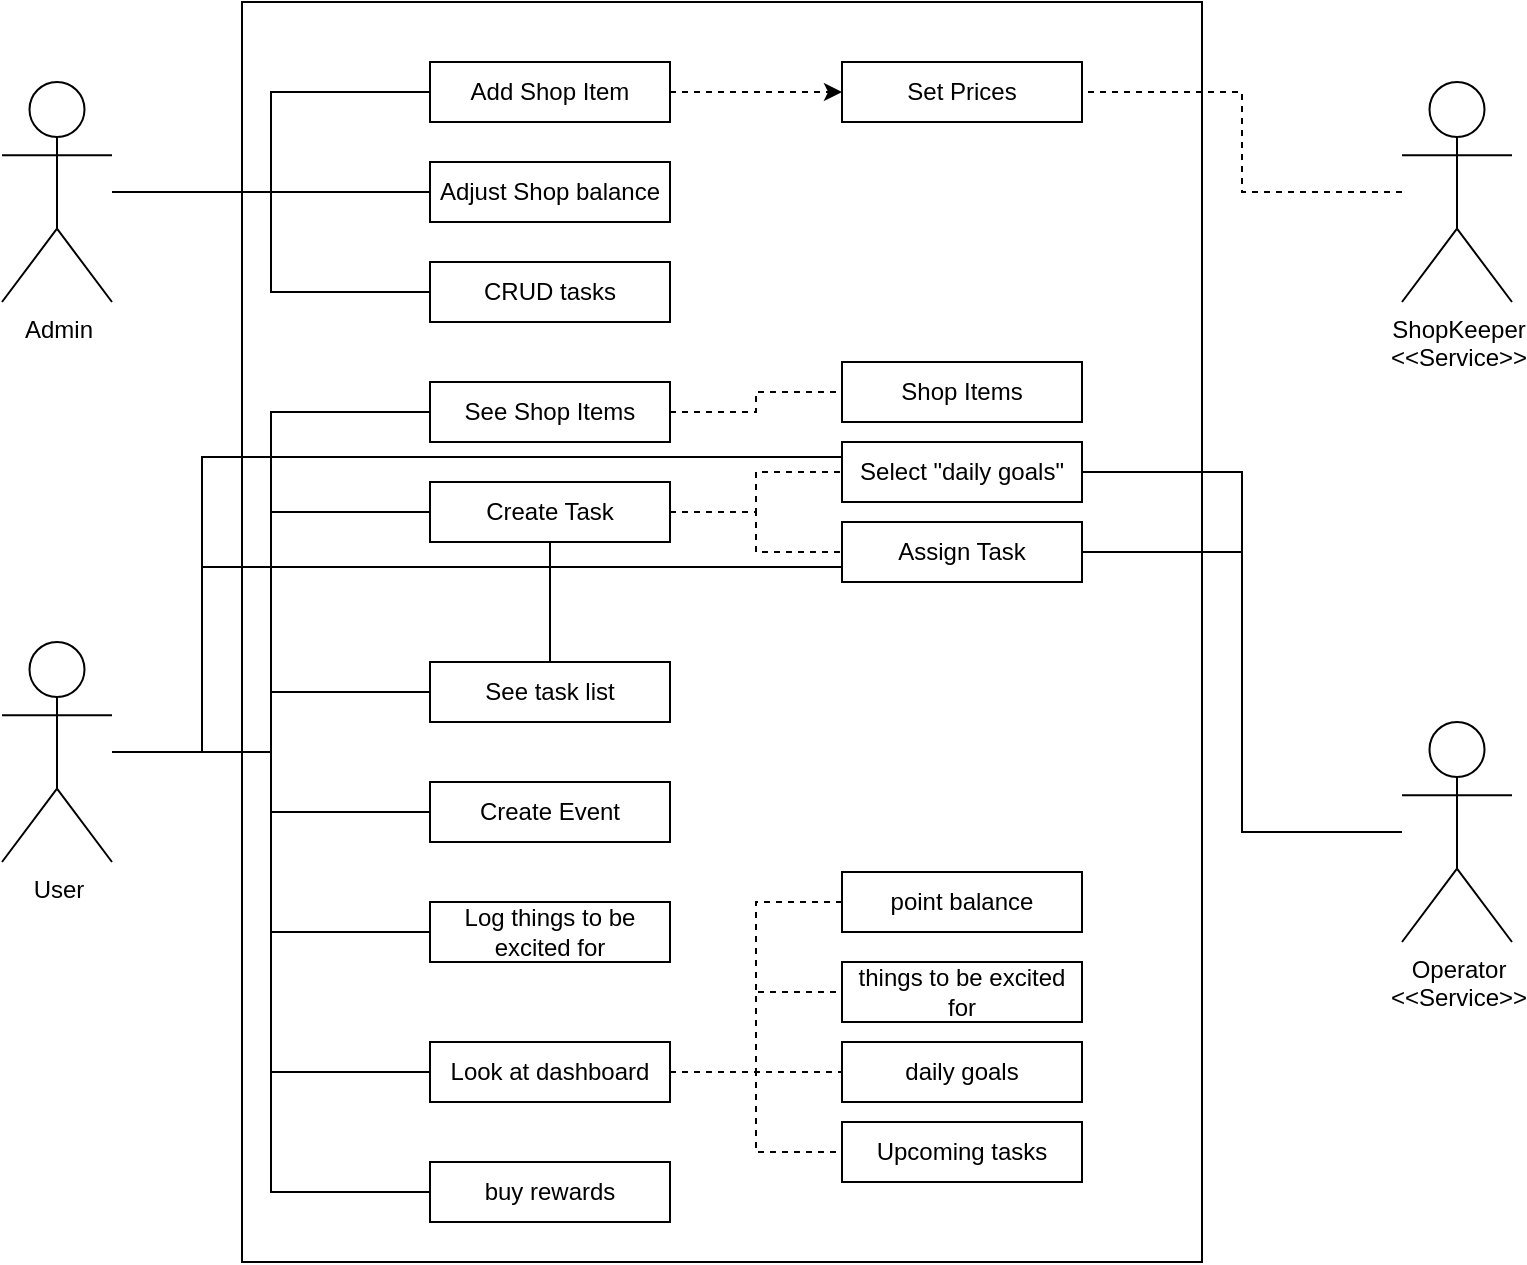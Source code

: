 <mxfile version="18.1.2" type="device"><diagram id="nz8pso_CiNmxvXubOcR3" name="Page-1"><mxGraphModel dx="1550" dy="835" grid="1" gridSize="10" guides="1" tooltips="1" connect="1" arrows="1" fold="1" page="1" pageScale="1" pageWidth="827" pageHeight="1169" math="0" shadow="0"><root><mxCell id="0"/><mxCell id="1" parent="0"/><mxCell id="qQ2TI_RQ-QG2SBXG6qiQ-7" value="" style="rounded=0;whiteSpace=wrap;html=1;" parent="1" vertex="1"><mxGeometry x="160" y="40" width="480" height="630" as="geometry"/></mxCell><mxCell id="qQ2TI_RQ-QG2SBXG6qiQ-24" style="edgeStyle=orthogonalEdgeStyle;rounded=0;orthogonalLoop=1;jettySize=auto;html=1;entryX=0;entryY=0.5;entryDx=0;entryDy=0;endArrow=none;endFill=0;" parent="1" source="qQ2TI_RQ-QG2SBXG6qiQ-1" target="qQ2TI_RQ-QG2SBXG6qiQ-8" edge="1"><mxGeometry relative="1" as="geometry"/></mxCell><mxCell id="qQ2TI_RQ-QG2SBXG6qiQ-25" style="edgeStyle=orthogonalEdgeStyle;rounded=0;orthogonalLoop=1;jettySize=auto;html=1;entryX=0;entryY=0.5;entryDx=0;entryDy=0;endArrow=none;endFill=0;" parent="1" source="qQ2TI_RQ-QG2SBXG6qiQ-1" target="qQ2TI_RQ-QG2SBXG6qiQ-13" edge="1"><mxGeometry relative="1" as="geometry"/></mxCell><mxCell id="qQ2TI_RQ-QG2SBXG6qiQ-26" style="edgeStyle=orthogonalEdgeStyle;rounded=0;orthogonalLoop=1;jettySize=auto;html=1;entryX=0;entryY=0.5;entryDx=0;entryDy=0;endArrow=none;endFill=0;" parent="1" source="qQ2TI_RQ-QG2SBXG6qiQ-1" target="qQ2TI_RQ-QG2SBXG6qiQ-19" edge="1"><mxGeometry relative="1" as="geometry"/></mxCell><mxCell id="qQ2TI_RQ-QG2SBXG6qiQ-27" style="edgeStyle=orthogonalEdgeStyle;rounded=0;orthogonalLoop=1;jettySize=auto;html=1;entryX=0;entryY=0.5;entryDx=0;entryDy=0;endArrow=none;endFill=0;" parent="1" source="qQ2TI_RQ-QG2SBXG6qiQ-1" target="qQ2TI_RQ-QG2SBXG6qiQ-14" edge="1"><mxGeometry relative="1" as="geometry"/></mxCell><mxCell id="qQ2TI_RQ-QG2SBXG6qiQ-28" style="edgeStyle=orthogonalEdgeStyle;rounded=0;orthogonalLoop=1;jettySize=auto;html=1;entryX=0;entryY=0.5;entryDx=0;entryDy=0;endArrow=none;endFill=0;" parent="1" source="qQ2TI_RQ-QG2SBXG6qiQ-1" target="qQ2TI_RQ-QG2SBXG6qiQ-23" edge="1"><mxGeometry relative="1" as="geometry"/></mxCell><mxCell id="qQ2TI_RQ-QG2SBXG6qiQ-44" style="edgeStyle=orthogonalEdgeStyle;rounded=0;orthogonalLoop=1;jettySize=auto;html=1;entryX=0;entryY=0.5;entryDx=0;entryDy=0;endArrow=none;endFill=0;" parent="1" source="qQ2TI_RQ-QG2SBXG6qiQ-1" target="qQ2TI_RQ-QG2SBXG6qiQ-43" edge="1"><mxGeometry relative="1" as="geometry"/></mxCell><mxCell id="eaXZE4gJMag_h-6O3sbQ-1" style="edgeStyle=orthogonalEdgeStyle;rounded=0;orthogonalLoop=1;jettySize=auto;html=1;entryX=0;entryY=0.25;entryDx=0;entryDy=0;endArrow=none;endFill=0;" parent="1" source="qQ2TI_RQ-QG2SBXG6qiQ-1" target="qQ2TI_RQ-QG2SBXG6qiQ-15" edge="1"><mxGeometry relative="1" as="geometry"><Array as="points"><mxPoint x="140" y="415"/><mxPoint x="140" y="268"/></Array></mxGeometry></mxCell><mxCell id="eaXZE4gJMag_h-6O3sbQ-2" style="edgeStyle=orthogonalEdgeStyle;rounded=0;orthogonalLoop=1;jettySize=auto;html=1;entryX=0;entryY=0.75;entryDx=0;entryDy=0;endArrow=none;endFill=0;" parent="1" source="qQ2TI_RQ-QG2SBXG6qiQ-1" target="qQ2TI_RQ-QG2SBXG6qiQ-9" edge="1"><mxGeometry relative="1" as="geometry"><Array as="points"><mxPoint x="140" y="415"/><mxPoint x="140" y="323"/></Array></mxGeometry></mxCell><mxCell id="eaXZE4gJMag_h-6O3sbQ-6" style="edgeStyle=orthogonalEdgeStyle;rounded=0;orthogonalLoop=1;jettySize=auto;html=1;entryX=0;entryY=0.5;entryDx=0;entryDy=0;endArrow=none;endFill=0;" parent="1" source="qQ2TI_RQ-QG2SBXG6qiQ-1" target="eaXZE4gJMag_h-6O3sbQ-5" edge="1"><mxGeometry relative="1" as="geometry"/></mxCell><mxCell id="qQ2TI_RQ-QG2SBXG6qiQ-1" value="User&lt;br&gt;" style="shape=umlActor;verticalLabelPosition=bottom;verticalAlign=top;html=1;outlineConnect=0;" parent="1" vertex="1"><mxGeometry x="40" y="360" width="55" height="110" as="geometry"/></mxCell><mxCell id="qQ2TI_RQ-QG2SBXG6qiQ-34" style="edgeStyle=orthogonalEdgeStyle;rounded=0;orthogonalLoop=1;jettySize=auto;html=1;entryX=0;entryY=0.5;entryDx=0;entryDy=0;endArrow=none;endFill=0;" parent="1" source="qQ2TI_RQ-QG2SBXG6qiQ-2" target="qQ2TI_RQ-QG2SBXG6qiQ-11" edge="1"><mxGeometry relative="1" as="geometry"/></mxCell><mxCell id="qQ2TI_RQ-QG2SBXG6qiQ-35" style="edgeStyle=orthogonalEdgeStyle;rounded=0;orthogonalLoop=1;jettySize=auto;html=1;entryX=0;entryY=0.5;entryDx=0;entryDy=0;endArrow=none;endFill=0;" parent="1" source="qQ2TI_RQ-QG2SBXG6qiQ-2" target="qQ2TI_RQ-QG2SBXG6qiQ-12" edge="1"><mxGeometry relative="1" as="geometry"/></mxCell><mxCell id="qQ2TI_RQ-QG2SBXG6qiQ-36" style="edgeStyle=orthogonalEdgeStyle;rounded=0;orthogonalLoop=1;jettySize=auto;html=1;entryX=0;entryY=0.5;entryDx=0;entryDy=0;endArrow=none;endFill=0;" parent="1" source="qQ2TI_RQ-QG2SBXG6qiQ-2" target="qQ2TI_RQ-QG2SBXG6qiQ-16" edge="1"><mxGeometry relative="1" as="geometry"/></mxCell><mxCell id="qQ2TI_RQ-QG2SBXG6qiQ-2" value="Admin" style="shape=umlActor;verticalLabelPosition=bottom;verticalAlign=top;html=1;outlineConnect=0;" parent="1" vertex="1"><mxGeometry x="40" y="80" width="55" height="110" as="geometry"/></mxCell><mxCell id="qQ2TI_RQ-QG2SBXG6qiQ-29" style="edgeStyle=orthogonalEdgeStyle;rounded=0;orthogonalLoop=1;jettySize=auto;html=1;dashed=1;endArrow=none;endFill=0;" parent="1" source="qQ2TI_RQ-QG2SBXG6qiQ-8" target="qQ2TI_RQ-QG2SBXG6qiQ-15" edge="1"><mxGeometry relative="1" as="geometry"/></mxCell><mxCell id="qQ2TI_RQ-QG2SBXG6qiQ-30" style="edgeStyle=orthogonalEdgeStyle;rounded=0;orthogonalLoop=1;jettySize=auto;html=1;dashed=1;endArrow=none;endFill=0;" parent="1" source="qQ2TI_RQ-QG2SBXG6qiQ-8" target="qQ2TI_RQ-QG2SBXG6qiQ-9" edge="1"><mxGeometry relative="1" as="geometry"/></mxCell><mxCell id="qQ2TI_RQ-QG2SBXG6qiQ-8" value="Create Task" style="rounded=0;whiteSpace=wrap;html=1;" parent="1" vertex="1"><mxGeometry x="254" y="280" width="120" height="30" as="geometry"/></mxCell><mxCell id="qQ2TI_RQ-QG2SBXG6qiQ-9" value="Assign Task" style="rounded=0;whiteSpace=wrap;html=1;" parent="1" vertex="1"><mxGeometry x="460" y="300" width="120" height="30" as="geometry"/></mxCell><mxCell id="qQ2TI_RQ-QG2SBXG6qiQ-38" style="edgeStyle=orthogonalEdgeStyle;rounded=0;orthogonalLoop=1;jettySize=auto;html=1;entryX=0;entryY=0.5;entryDx=0;entryDy=0;dashed=1;" parent="1" source="qQ2TI_RQ-QG2SBXG6qiQ-11" target="qQ2TI_RQ-QG2SBXG6qiQ-37" edge="1"><mxGeometry relative="1" as="geometry"/></mxCell><mxCell id="qQ2TI_RQ-QG2SBXG6qiQ-11" value="Add Shop Item" style="rounded=0;whiteSpace=wrap;html=1;" parent="1" vertex="1"><mxGeometry x="254" y="70" width="120" height="30" as="geometry"/></mxCell><mxCell id="qQ2TI_RQ-QG2SBXG6qiQ-12" value="Adjust Shop balance" style="rounded=0;whiteSpace=wrap;html=1;" parent="1" vertex="1"><mxGeometry x="254" y="120" width="120" height="30" as="geometry"/></mxCell><mxCell id="qQ2TI_RQ-QG2SBXG6qiQ-13" value="Create Event" style="rounded=0;whiteSpace=wrap;html=1;" parent="1" vertex="1"><mxGeometry x="254" y="430" width="120" height="30" as="geometry"/></mxCell><mxCell id="qQ2TI_RQ-QG2SBXG6qiQ-31" style="edgeStyle=orthogonalEdgeStyle;rounded=0;orthogonalLoop=1;jettySize=auto;html=1;entryX=0;entryY=0.5;entryDx=0;entryDy=0;dashed=1;endArrow=none;endFill=0;" parent="1" source="qQ2TI_RQ-QG2SBXG6qiQ-14" target="qQ2TI_RQ-QG2SBXG6qiQ-20" edge="1"><mxGeometry relative="1" as="geometry"/></mxCell><mxCell id="qQ2TI_RQ-QG2SBXG6qiQ-32" style="edgeStyle=orthogonalEdgeStyle;rounded=0;orthogonalLoop=1;jettySize=auto;html=1;entryX=0;entryY=0.5;entryDx=0;entryDy=0;dashed=1;endArrow=none;endFill=0;" parent="1" source="qQ2TI_RQ-QG2SBXG6qiQ-14" target="qQ2TI_RQ-QG2SBXG6qiQ-18" edge="1"><mxGeometry relative="1" as="geometry"/></mxCell><mxCell id="qQ2TI_RQ-QG2SBXG6qiQ-33" style="edgeStyle=orthogonalEdgeStyle;rounded=0;orthogonalLoop=1;jettySize=auto;html=1;entryX=0;entryY=0.5;entryDx=0;entryDy=0;dashed=1;endArrow=none;endFill=0;" parent="1" source="qQ2TI_RQ-QG2SBXG6qiQ-14" target="qQ2TI_RQ-QG2SBXG6qiQ-17" edge="1"><mxGeometry relative="1" as="geometry"/></mxCell><mxCell id="eaXZE4gJMag_h-6O3sbQ-9" style="edgeStyle=orthogonalEdgeStyle;rounded=0;orthogonalLoop=1;jettySize=auto;html=1;entryX=0;entryY=0.5;entryDx=0;entryDy=0;endArrow=none;endFill=0;dashed=1;" parent="1" source="qQ2TI_RQ-QG2SBXG6qiQ-14" target="eaXZE4gJMag_h-6O3sbQ-8" edge="1"><mxGeometry relative="1" as="geometry"/></mxCell><mxCell id="qQ2TI_RQ-QG2SBXG6qiQ-14" value="Look at dashboard" style="rounded=0;whiteSpace=wrap;html=1;" parent="1" vertex="1"><mxGeometry x="254" y="560" width="120" height="30" as="geometry"/></mxCell><mxCell id="qQ2TI_RQ-QG2SBXG6qiQ-15" value="Select &quot;daily goals&quot;" style="rounded=0;whiteSpace=wrap;html=1;" parent="1" vertex="1"><mxGeometry x="460" y="260" width="120" height="30" as="geometry"/></mxCell><mxCell id="qQ2TI_RQ-QG2SBXG6qiQ-16" value="CRUD tasks" style="rounded=0;whiteSpace=wrap;html=1;" parent="1" vertex="1"><mxGeometry x="254" y="170" width="120" height="30" as="geometry"/></mxCell><mxCell id="qQ2TI_RQ-QG2SBXG6qiQ-17" value="Upcoming tasks" style="rounded=0;whiteSpace=wrap;html=1;" parent="1" vertex="1"><mxGeometry x="460" y="600" width="120" height="30" as="geometry"/></mxCell><mxCell id="qQ2TI_RQ-QG2SBXG6qiQ-18" value="daily goals" style="rounded=0;whiteSpace=wrap;html=1;" parent="1" vertex="1"><mxGeometry x="460" y="560" width="120" height="30" as="geometry"/></mxCell><mxCell id="qQ2TI_RQ-QG2SBXG6qiQ-19" value="Log things to be excited for" style="rounded=0;whiteSpace=wrap;html=1;" parent="1" vertex="1"><mxGeometry x="254" y="490" width="120" height="30" as="geometry"/></mxCell><mxCell id="qQ2TI_RQ-QG2SBXG6qiQ-20" value="things to be excited for" style="rounded=0;whiteSpace=wrap;html=1;" parent="1" vertex="1"><mxGeometry x="460" y="520" width="120" height="30" as="geometry"/></mxCell><mxCell id="qQ2TI_RQ-QG2SBXG6qiQ-23" value="buy rewards" style="rounded=0;whiteSpace=wrap;html=1;" parent="1" vertex="1"><mxGeometry x="254" y="620" width="120" height="30" as="geometry"/></mxCell><mxCell id="qQ2TI_RQ-QG2SBXG6qiQ-37" value="Set Prices" style="rounded=0;whiteSpace=wrap;html=1;" parent="1" vertex="1"><mxGeometry x="460" y="70" width="120" height="30" as="geometry"/></mxCell><mxCell id="qQ2TI_RQ-QG2SBXG6qiQ-42" style="edgeStyle=orthogonalEdgeStyle;rounded=0;orthogonalLoop=1;jettySize=auto;html=1;entryX=1;entryY=0.5;entryDx=0;entryDy=0;dashed=1;endArrow=none;endFill=0;" parent="1" source="qQ2TI_RQ-QG2SBXG6qiQ-41" target="qQ2TI_RQ-QG2SBXG6qiQ-37" edge="1"><mxGeometry relative="1" as="geometry"/></mxCell><mxCell id="qQ2TI_RQ-QG2SBXG6qiQ-41" value="ShopKeeper&lt;br&gt;&amp;lt;&amp;lt;Service&amp;gt;&amp;gt;" style="shape=umlActor;verticalLabelPosition=bottom;verticalAlign=top;html=1;outlineConnect=0;" parent="1" vertex="1"><mxGeometry x="740" y="80" width="55" height="110" as="geometry"/></mxCell><mxCell id="qQ2TI_RQ-QG2SBXG6qiQ-46" style="edgeStyle=orthogonalEdgeStyle;rounded=0;orthogonalLoop=1;jettySize=auto;html=1;entryX=0;entryY=0.5;entryDx=0;entryDy=0;endArrow=none;endFill=0;dashed=1;" parent="1" source="qQ2TI_RQ-QG2SBXG6qiQ-43" target="qQ2TI_RQ-QG2SBXG6qiQ-45" edge="1"><mxGeometry relative="1" as="geometry"/></mxCell><mxCell id="qQ2TI_RQ-QG2SBXG6qiQ-43" value="See Shop Items" style="rounded=0;whiteSpace=wrap;html=1;" parent="1" vertex="1"><mxGeometry x="254" y="230" width="120" height="30" as="geometry"/></mxCell><mxCell id="qQ2TI_RQ-QG2SBXG6qiQ-45" value="Shop Items" style="rounded=0;whiteSpace=wrap;html=1;" parent="1" vertex="1"><mxGeometry x="460" y="220" width="120" height="30" as="geometry"/></mxCell><mxCell id="eaXZE4gJMag_h-6O3sbQ-3" style="edgeStyle=orthogonalEdgeStyle;rounded=0;orthogonalLoop=1;jettySize=auto;html=1;entryX=1;entryY=0.5;entryDx=0;entryDy=0;endArrow=none;endFill=0;" parent="1" source="qQ2TI_RQ-QG2SBXG6qiQ-48" target="qQ2TI_RQ-QG2SBXG6qiQ-15" edge="1"><mxGeometry relative="1" as="geometry"/></mxCell><mxCell id="eaXZE4gJMag_h-6O3sbQ-4" style="edgeStyle=orthogonalEdgeStyle;rounded=0;orthogonalLoop=1;jettySize=auto;html=1;entryX=1;entryY=0.5;entryDx=0;entryDy=0;endArrow=none;endFill=0;" parent="1" source="qQ2TI_RQ-QG2SBXG6qiQ-48" target="qQ2TI_RQ-QG2SBXG6qiQ-9" edge="1"><mxGeometry relative="1" as="geometry"/></mxCell><mxCell id="qQ2TI_RQ-QG2SBXG6qiQ-48" value="Operator&lt;br&gt;&amp;lt;&amp;lt;Service&amp;gt;&amp;gt;" style="shape=umlActor;verticalLabelPosition=bottom;verticalAlign=top;html=1;outlineConnect=0;" parent="1" vertex="1"><mxGeometry x="740" y="400" width="55" height="110" as="geometry"/></mxCell><mxCell id="eaXZE4gJMag_h-6O3sbQ-7" style="edgeStyle=orthogonalEdgeStyle;rounded=0;orthogonalLoop=1;jettySize=auto;html=1;entryX=0.5;entryY=1;entryDx=0;entryDy=0;endArrow=none;endFill=0;" parent="1" source="eaXZE4gJMag_h-6O3sbQ-5" target="qQ2TI_RQ-QG2SBXG6qiQ-8" edge="1"><mxGeometry relative="1" as="geometry"/></mxCell><mxCell id="eaXZE4gJMag_h-6O3sbQ-5" value="See task list" style="rounded=0;whiteSpace=wrap;html=1;" parent="1" vertex="1"><mxGeometry x="254" y="370" width="120" height="30" as="geometry"/></mxCell><mxCell id="eaXZE4gJMag_h-6O3sbQ-8" value="point balance" style="rounded=0;whiteSpace=wrap;html=1;" parent="1" vertex="1"><mxGeometry x="460" y="475" width="120" height="30" as="geometry"/></mxCell></root></mxGraphModel></diagram></mxfile>